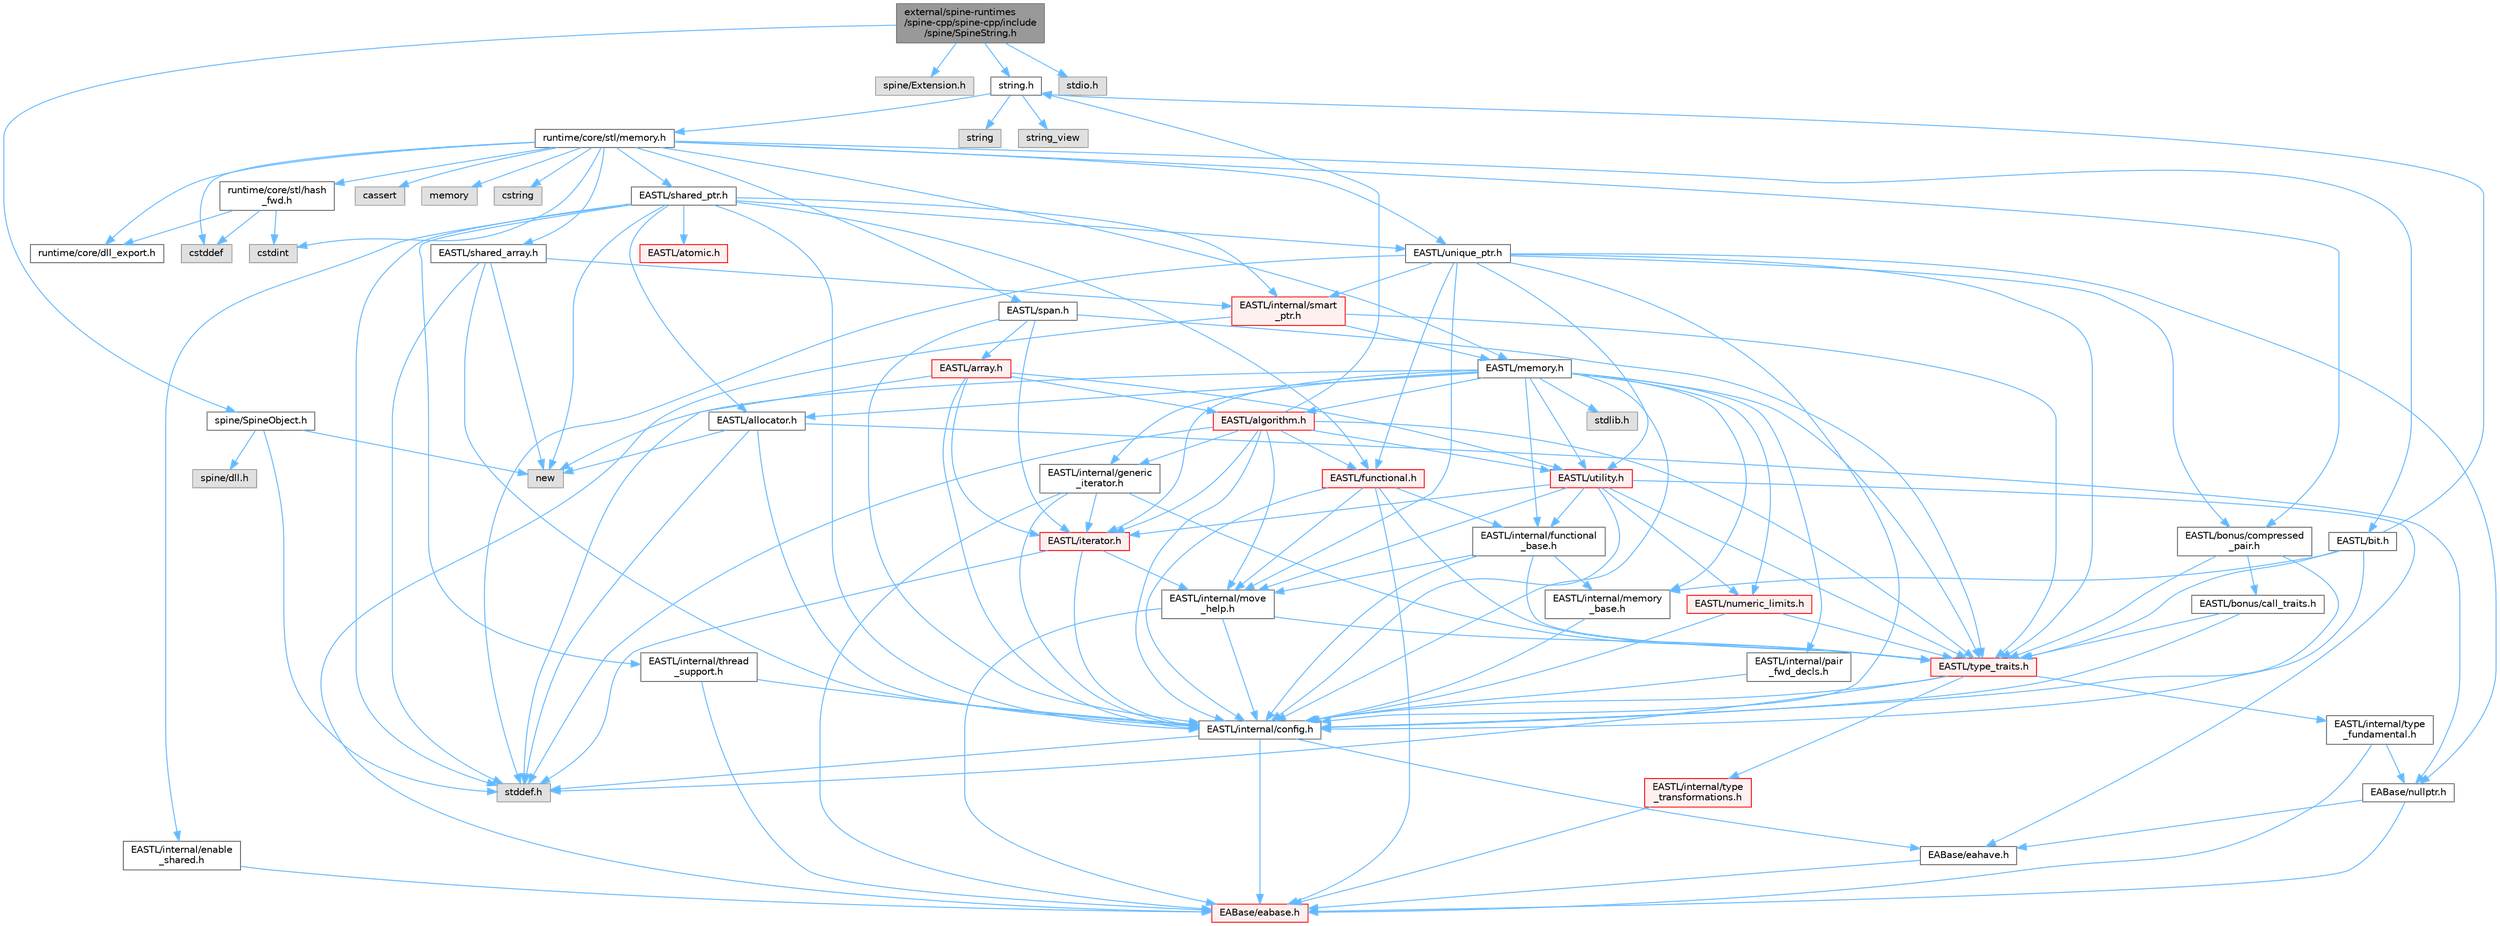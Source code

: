 digraph "external/spine-runtimes/spine-cpp/spine-cpp/include/spine/SpineString.h"
{
 // LATEX_PDF_SIZE
  bgcolor="transparent";
  edge [fontname=Helvetica,fontsize=10,labelfontname=Helvetica,labelfontsize=10];
  node [fontname=Helvetica,fontsize=10,shape=box,height=0.2,width=0.4];
  Node1 [id="Node000001",label="external/spine-runtimes\l/spine-cpp/spine-cpp/include\l/spine/SpineString.h",height=0.2,width=0.4,color="gray40", fillcolor="grey60", style="filled", fontcolor="black",tooltip=" "];
  Node1 -> Node2 [id="edge1_Node000001_Node000002",color="steelblue1",style="solid",tooltip=" "];
  Node2 [id="Node000002",label="spine/SpineObject.h",height=0.2,width=0.4,color="grey40", fillcolor="white", style="filled",URL="$_spine_object_8h.html",tooltip=" "];
  Node2 -> Node3 [id="edge2_Node000002_Node000003",color="steelblue1",style="solid",tooltip=" "];
  Node3 [id="Node000003",label="new",height=0.2,width=0.4,color="grey60", fillcolor="#E0E0E0", style="filled",tooltip=" "];
  Node2 -> Node4 [id="edge3_Node000002_Node000004",color="steelblue1",style="solid",tooltip=" "];
  Node4 [id="Node000004",label="stddef.h",height=0.2,width=0.4,color="grey60", fillcolor="#E0E0E0", style="filled",tooltip=" "];
  Node2 -> Node5 [id="edge4_Node000002_Node000005",color="steelblue1",style="solid",tooltip=" "];
  Node5 [id="Node000005",label="spine/dll.h",height=0.2,width=0.4,color="grey60", fillcolor="#E0E0E0", style="filled",tooltip=" "];
  Node1 -> Node6 [id="edge5_Node000001_Node000006",color="steelblue1",style="solid",tooltip=" "];
  Node6 [id="Node000006",label="spine/Extension.h",height=0.2,width=0.4,color="grey60", fillcolor="#E0E0E0", style="filled",tooltip=" "];
  Node1 -> Node7 [id="edge6_Node000001_Node000007",color="steelblue1",style="solid",tooltip=" "];
  Node7 [id="Node000007",label="string.h",height=0.2,width=0.4,color="grey40", fillcolor="white", style="filled",URL="$string_8h.html",tooltip=" "];
  Node7 -> Node8 [id="edge7_Node000007_Node000008",color="steelblue1",style="solid",tooltip=" "];
  Node8 [id="Node000008",label="string",height=0.2,width=0.4,color="grey60", fillcolor="#E0E0E0", style="filled",tooltip=" "];
  Node7 -> Node9 [id="edge8_Node000007_Node000009",color="steelblue1",style="solid",tooltip=" "];
  Node9 [id="Node000009",label="string_view",height=0.2,width=0.4,color="grey60", fillcolor="#E0E0E0", style="filled",tooltip=" "];
  Node7 -> Node10 [id="edge9_Node000007_Node000010",color="steelblue1",style="solid",tooltip=" "];
  Node10 [id="Node000010",label="runtime/core/stl/memory.h",height=0.2,width=0.4,color="grey40", fillcolor="white", style="filled",URL="$runtime_2core_2stl_2memory_8h.html",tooltip=" "];
  Node10 -> Node11 [id="edge10_Node000010_Node000011",color="steelblue1",style="solid",tooltip=" "];
  Node11 [id="Node000011",label="cstddef",height=0.2,width=0.4,color="grey60", fillcolor="#E0E0E0", style="filled",tooltip=" "];
  Node10 -> Node12 [id="edge11_Node000010_Node000012",color="steelblue1",style="solid",tooltip=" "];
  Node12 [id="Node000012",label="cstdint",height=0.2,width=0.4,color="grey60", fillcolor="#E0E0E0", style="filled",tooltip=" "];
  Node10 -> Node13 [id="edge12_Node000010_Node000013",color="steelblue1",style="solid",tooltip=" "];
  Node13 [id="Node000013",label="cassert",height=0.2,width=0.4,color="grey60", fillcolor="#E0E0E0", style="filled",tooltip=" "];
  Node10 -> Node14 [id="edge13_Node000010_Node000014",color="steelblue1",style="solid",tooltip=" "];
  Node14 [id="Node000014",label="memory",height=0.2,width=0.4,color="grey60", fillcolor="#E0E0E0", style="filled",tooltip=" "];
  Node10 -> Node15 [id="edge14_Node000010_Node000015",color="steelblue1",style="solid",tooltip=" "];
  Node15 [id="Node000015",label="cstring",height=0.2,width=0.4,color="grey60", fillcolor="#E0E0E0", style="filled",tooltip=" "];
  Node10 -> Node16 [id="edge15_Node000010_Node000016",color="steelblue1",style="solid",tooltip=" "];
  Node16 [id="Node000016",label="EASTL/bit.h",height=0.2,width=0.4,color="grey40", fillcolor="white", style="filled",URL="$bit_8h.html",tooltip=" "];
  Node16 -> Node17 [id="edge16_Node000016_Node000017",color="steelblue1",style="solid",tooltip=" "];
  Node17 [id="Node000017",label="EASTL/internal/config.h",height=0.2,width=0.4,color="grey40", fillcolor="white", style="filled",URL="$runtime_2_e_a_s_t_l_2include_2_e_a_s_t_l_2internal_2config_8h.html",tooltip=" "];
  Node17 -> Node18 [id="edge17_Node000017_Node000018",color="steelblue1",style="solid",tooltip=" "];
  Node18 [id="Node000018",label="EABase/eabase.h",height=0.2,width=0.4,color="red", fillcolor="#FFF0F0", style="filled",URL="$eabase_8h.html",tooltip=" "];
  Node17 -> Node24 [id="edge18_Node000017_Node000024",color="steelblue1",style="solid",tooltip=" "];
  Node24 [id="Node000024",label="EABase/eahave.h",height=0.2,width=0.4,color="grey40", fillcolor="white", style="filled",URL="$eahave_8h.html",tooltip=" "];
  Node24 -> Node18 [id="edge19_Node000024_Node000018",color="steelblue1",style="solid",tooltip=" "];
  Node17 -> Node4 [id="edge20_Node000017_Node000004",color="steelblue1",style="solid",tooltip=" "];
  Node16 -> Node25 [id="edge21_Node000016_Node000025",color="steelblue1",style="solid",tooltip=" "];
  Node25 [id="Node000025",label="EASTL/internal/memory\l_base.h",height=0.2,width=0.4,color="grey40", fillcolor="white", style="filled",URL="$memory__base_8h.html",tooltip=" "];
  Node25 -> Node17 [id="edge22_Node000025_Node000017",color="steelblue1",style="solid",tooltip=" "];
  Node16 -> Node26 [id="edge23_Node000016_Node000026",color="steelblue1",style="solid",tooltip=" "];
  Node26 [id="Node000026",label="EASTL/type_traits.h",height=0.2,width=0.4,color="red", fillcolor="#FFF0F0", style="filled",URL="$_e_a_s_t_l_2include_2_e_a_s_t_l_2type__traits_8h.html",tooltip=" "];
  Node26 -> Node17 [id="edge24_Node000026_Node000017",color="steelblue1",style="solid",tooltip=" "];
  Node26 -> Node4 [id="edge25_Node000026_Node000004",color="steelblue1",style="solid",tooltip=" "];
  Node26 -> Node27 [id="edge26_Node000026_Node000027",color="steelblue1",style="solid",tooltip=" "];
  Node27 [id="Node000027",label="EASTL/internal/type\l_fundamental.h",height=0.2,width=0.4,color="grey40", fillcolor="white", style="filled",URL="$type__fundamental_8h.html",tooltip=" "];
  Node27 -> Node18 [id="edge27_Node000027_Node000018",color="steelblue1",style="solid",tooltip=" "];
  Node27 -> Node28 [id="edge28_Node000027_Node000028",color="steelblue1",style="solid",tooltip=" "];
  Node28 [id="Node000028",label="EABase/nullptr.h",height=0.2,width=0.4,color="grey40", fillcolor="white", style="filled",URL="$nullptr_8h.html",tooltip=" "];
  Node28 -> Node18 [id="edge29_Node000028_Node000018",color="steelblue1",style="solid",tooltip=" "];
  Node28 -> Node24 [id="edge30_Node000028_Node000024",color="steelblue1",style="solid",tooltip=" "];
  Node26 -> Node29 [id="edge31_Node000026_Node000029",color="steelblue1",style="solid",tooltip=" "];
  Node29 [id="Node000029",label="EASTL/internal/type\l_transformations.h",height=0.2,width=0.4,color="red", fillcolor="#FFF0F0", style="filled",URL="$type__transformations_8h.html",tooltip=" "];
  Node29 -> Node18 [id="edge32_Node000029_Node000018",color="steelblue1",style="solid",tooltip=" "];
  Node16 -> Node7 [id="edge33_Node000016_Node000007",color="steelblue1",style="solid",tooltip=" "];
  Node10 -> Node36 [id="edge34_Node000010_Node000036",color="steelblue1",style="solid",tooltip=" "];
  Node36 [id="Node000036",label="EASTL/memory.h",height=0.2,width=0.4,color="grey40", fillcolor="white", style="filled",URL="$runtime_2_e_a_s_t_l_2include_2_e_a_s_t_l_2memory_8h.html",tooltip=" "];
  Node36 -> Node17 [id="edge35_Node000036_Node000017",color="steelblue1",style="solid",tooltip=" "];
  Node36 -> Node25 [id="edge36_Node000036_Node000025",color="steelblue1",style="solid",tooltip=" "];
  Node36 -> Node37 [id="edge37_Node000036_Node000037",color="steelblue1",style="solid",tooltip=" "];
  Node37 [id="Node000037",label="EASTL/internal/generic\l_iterator.h",height=0.2,width=0.4,color="grey40", fillcolor="white", style="filled",URL="$generic__iterator_8h.html",tooltip=" "];
  Node37 -> Node18 [id="edge38_Node000037_Node000018",color="steelblue1",style="solid",tooltip=" "];
  Node37 -> Node17 [id="edge39_Node000037_Node000017",color="steelblue1",style="solid",tooltip=" "];
  Node37 -> Node38 [id="edge40_Node000037_Node000038",color="steelblue1",style="solid",tooltip=" "];
  Node38 [id="Node000038",label="EASTL/iterator.h",height=0.2,width=0.4,color="red", fillcolor="#FFF0F0", style="filled",URL="$_e_a_s_t_l_2include_2_e_a_s_t_l_2iterator_8h.html",tooltip=" "];
  Node38 -> Node17 [id="edge41_Node000038_Node000017",color="steelblue1",style="solid",tooltip=" "];
  Node38 -> Node39 [id="edge42_Node000038_Node000039",color="steelblue1",style="solid",tooltip=" "];
  Node39 [id="Node000039",label="EASTL/internal/move\l_help.h",height=0.2,width=0.4,color="grey40", fillcolor="white", style="filled",URL="$move__help_8h.html",tooltip=" "];
  Node39 -> Node18 [id="edge43_Node000039_Node000018",color="steelblue1",style="solid",tooltip=" "];
  Node39 -> Node17 [id="edge44_Node000039_Node000017",color="steelblue1",style="solid",tooltip=" "];
  Node39 -> Node26 [id="edge45_Node000039_Node000026",color="steelblue1",style="solid",tooltip=" "];
  Node38 -> Node4 [id="edge46_Node000038_Node000004",color="steelblue1",style="solid",tooltip=" "];
  Node37 -> Node26 [id="edge47_Node000037_Node000026",color="steelblue1",style="solid",tooltip=" "];
  Node36 -> Node41 [id="edge48_Node000036_Node000041",color="steelblue1",style="solid",tooltip=" "];
  Node41 [id="Node000041",label="EASTL/internal/pair\l_fwd_decls.h",height=0.2,width=0.4,color="grey40", fillcolor="white", style="filled",URL="$pair__fwd__decls_8h.html",tooltip=" "];
  Node41 -> Node17 [id="edge49_Node000041_Node000017",color="steelblue1",style="solid",tooltip=" "];
  Node36 -> Node42 [id="edge50_Node000036_Node000042",color="steelblue1",style="solid",tooltip=" "];
  Node42 [id="Node000042",label="EASTL/internal/functional\l_base.h",height=0.2,width=0.4,color="grey40", fillcolor="white", style="filled",URL="$functional__base_8h.html",tooltip=" "];
  Node42 -> Node17 [id="edge51_Node000042_Node000017",color="steelblue1",style="solid",tooltip=" "];
  Node42 -> Node25 [id="edge52_Node000042_Node000025",color="steelblue1",style="solid",tooltip=" "];
  Node42 -> Node39 [id="edge53_Node000042_Node000039",color="steelblue1",style="solid",tooltip=" "];
  Node42 -> Node26 [id="edge54_Node000042_Node000026",color="steelblue1",style="solid",tooltip=" "];
  Node36 -> Node43 [id="edge55_Node000036_Node000043",color="steelblue1",style="solid",tooltip=" "];
  Node43 [id="Node000043",label="EASTL/algorithm.h",height=0.2,width=0.4,color="red", fillcolor="#FFF0F0", style="filled",URL="$_e_a_s_t_l_2include_2_e_a_s_t_l_2algorithm_8h.html",tooltip=" "];
  Node43 -> Node17 [id="edge56_Node000043_Node000017",color="steelblue1",style="solid",tooltip=" "];
  Node43 -> Node26 [id="edge57_Node000043_Node000026",color="steelblue1",style="solid",tooltip=" "];
  Node43 -> Node39 [id="edge58_Node000043_Node000039",color="steelblue1",style="solid",tooltip=" "];
  Node43 -> Node38 [id="edge59_Node000043_Node000038",color="steelblue1",style="solid",tooltip=" "];
  Node43 -> Node46 [id="edge60_Node000043_Node000046",color="steelblue1",style="solid",tooltip=" "];
  Node46 [id="Node000046",label="EASTL/functional.h",height=0.2,width=0.4,color="red", fillcolor="#FFF0F0", style="filled",URL="$_e_a_s_t_l_2include_2_e_a_s_t_l_2functional_8h.html",tooltip=" "];
  Node46 -> Node18 [id="edge61_Node000046_Node000018",color="steelblue1",style="solid",tooltip=" "];
  Node46 -> Node17 [id="edge62_Node000046_Node000017",color="steelblue1",style="solid",tooltip=" "];
  Node46 -> Node39 [id="edge63_Node000046_Node000039",color="steelblue1",style="solid",tooltip=" "];
  Node46 -> Node26 [id="edge64_Node000046_Node000026",color="steelblue1",style="solid",tooltip=" "];
  Node46 -> Node42 [id="edge65_Node000046_Node000042",color="steelblue1",style="solid",tooltip=" "];
  Node43 -> Node52 [id="edge66_Node000043_Node000052",color="steelblue1",style="solid",tooltip=" "];
  Node52 [id="Node000052",label="EASTL/utility.h",height=0.2,width=0.4,color="red", fillcolor="#FFF0F0", style="filled",URL="$runtime_2_e_a_s_t_l_2include_2_e_a_s_t_l_2utility_8h.html",tooltip=" "];
  Node52 -> Node17 [id="edge67_Node000052_Node000017",color="steelblue1",style="solid",tooltip=" "];
  Node52 -> Node26 [id="edge68_Node000052_Node000026",color="steelblue1",style="solid",tooltip=" "];
  Node52 -> Node38 [id="edge69_Node000052_Node000038",color="steelblue1",style="solid",tooltip=" "];
  Node52 -> Node53 [id="edge70_Node000052_Node000053",color="steelblue1",style="solid",tooltip=" "];
  Node53 [id="Node000053",label="EASTL/numeric_limits.h",height=0.2,width=0.4,color="red", fillcolor="#FFF0F0", style="filled",URL="$numeric__limits_8h.html",tooltip=" "];
  Node53 -> Node17 [id="edge71_Node000053_Node000017",color="steelblue1",style="solid",tooltip=" "];
  Node53 -> Node26 [id="edge72_Node000053_Node000026",color="steelblue1",style="solid",tooltip=" "];
  Node52 -> Node42 [id="edge73_Node000052_Node000042",color="steelblue1",style="solid",tooltip=" "];
  Node52 -> Node39 [id="edge74_Node000052_Node000039",color="steelblue1",style="solid",tooltip=" "];
  Node52 -> Node24 [id="edge75_Node000052_Node000024",color="steelblue1",style="solid",tooltip=" "];
  Node43 -> Node37 [id="edge76_Node000043_Node000037",color="steelblue1",style="solid",tooltip=" "];
  Node43 -> Node4 [id="edge77_Node000043_Node000004",color="steelblue1",style="solid",tooltip=" "];
  Node43 -> Node7 [id="edge78_Node000043_Node000007",color="steelblue1",style="solid",tooltip=" "];
  Node36 -> Node26 [id="edge79_Node000036_Node000026",color="steelblue1",style="solid",tooltip=" "];
  Node36 -> Node50 [id="edge80_Node000036_Node000050",color="steelblue1",style="solid",tooltip=" "];
  Node50 [id="Node000050",label="EASTL/allocator.h",height=0.2,width=0.4,color="grey40", fillcolor="white", style="filled",URL="$runtime_2_e_a_s_t_l_2include_2_e_a_s_t_l_2allocator_8h.html",tooltip=" "];
  Node50 -> Node17 [id="edge81_Node000050_Node000017",color="steelblue1",style="solid",tooltip=" "];
  Node50 -> Node28 [id="edge82_Node000050_Node000028",color="steelblue1",style="solid",tooltip=" "];
  Node50 -> Node4 [id="edge83_Node000050_Node000004",color="steelblue1",style="solid",tooltip=" "];
  Node50 -> Node3 [id="edge84_Node000050_Node000003",color="steelblue1",style="solid",tooltip=" "];
  Node36 -> Node38 [id="edge85_Node000036_Node000038",color="steelblue1",style="solid",tooltip=" "];
  Node36 -> Node52 [id="edge86_Node000036_Node000052",color="steelblue1",style="solid",tooltip=" "];
  Node36 -> Node53 [id="edge87_Node000036_Node000053",color="steelblue1",style="solid",tooltip=" "];
  Node36 -> Node62 [id="edge88_Node000036_Node000062",color="steelblue1",style="solid",tooltip=" "];
  Node62 [id="Node000062",label="stdlib.h",height=0.2,width=0.4,color="grey60", fillcolor="#E0E0E0", style="filled",tooltip=" "];
  Node36 -> Node3 [id="edge89_Node000036_Node000003",color="steelblue1",style="solid",tooltip=" "];
  Node10 -> Node63 [id="edge90_Node000010_Node000063",color="steelblue1",style="solid",tooltip=" "];
  Node63 [id="Node000063",label="EASTL/shared_array.h",height=0.2,width=0.4,color="grey40", fillcolor="white", style="filled",URL="$shared__array_8h.html",tooltip=" "];
  Node63 -> Node17 [id="edge91_Node000063_Node000017",color="steelblue1",style="solid",tooltip=" "];
  Node63 -> Node64 [id="edge92_Node000063_Node000064",color="steelblue1",style="solid",tooltip=" "];
  Node64 [id="Node000064",label="EASTL/internal/smart\l_ptr.h",height=0.2,width=0.4,color="red", fillcolor="#FFF0F0", style="filled",URL="$smart__ptr_8h.html",tooltip=" "];
  Node64 -> Node18 [id="edge93_Node000064_Node000018",color="steelblue1",style="solid",tooltip=" "];
  Node64 -> Node36 [id="edge94_Node000064_Node000036",color="steelblue1",style="solid",tooltip=" "];
  Node64 -> Node26 [id="edge95_Node000064_Node000026",color="steelblue1",style="solid",tooltip=" "];
  Node63 -> Node3 [id="edge96_Node000063_Node000003",color="steelblue1",style="solid",tooltip=" "];
  Node63 -> Node4 [id="edge97_Node000063_Node000004",color="steelblue1",style="solid",tooltip=" "];
  Node10 -> Node66 [id="edge98_Node000010_Node000066",color="steelblue1",style="solid",tooltip=" "];
  Node66 [id="Node000066",label="EASTL/unique_ptr.h",height=0.2,width=0.4,color="grey40", fillcolor="white", style="filled",URL="$unique__ptr_8h.html",tooltip=" "];
  Node66 -> Node28 [id="edge99_Node000066_Node000028",color="steelblue1",style="solid",tooltip=" "];
  Node66 -> Node67 [id="edge100_Node000066_Node000067",color="steelblue1",style="solid",tooltip=" "];
  Node67 [id="Node000067",label="EASTL/bonus/compressed\l_pair.h",height=0.2,width=0.4,color="grey40", fillcolor="white", style="filled",URL="$compressed__pair_8h.html",tooltip=" "];
  Node67 -> Node17 [id="edge101_Node000067_Node000017",color="steelblue1",style="solid",tooltip=" "];
  Node67 -> Node26 [id="edge102_Node000067_Node000026",color="steelblue1",style="solid",tooltip=" "];
  Node67 -> Node68 [id="edge103_Node000067_Node000068",color="steelblue1",style="solid",tooltip=" "];
  Node68 [id="Node000068",label="EASTL/bonus/call_traits.h",height=0.2,width=0.4,color="grey40", fillcolor="white", style="filled",URL="$call__traits_8h.html",tooltip=" "];
  Node68 -> Node17 [id="edge104_Node000068_Node000017",color="steelblue1",style="solid",tooltip=" "];
  Node68 -> Node26 [id="edge105_Node000068_Node000026",color="steelblue1",style="solid",tooltip=" "];
  Node66 -> Node46 [id="edge106_Node000066_Node000046",color="steelblue1",style="solid",tooltip=" "];
  Node66 -> Node17 [id="edge107_Node000066_Node000017",color="steelblue1",style="solid",tooltip=" "];
  Node66 -> Node39 [id="edge108_Node000066_Node000039",color="steelblue1",style="solid",tooltip=" "];
  Node66 -> Node64 [id="edge109_Node000066_Node000064",color="steelblue1",style="solid",tooltip=" "];
  Node66 -> Node26 [id="edge110_Node000066_Node000026",color="steelblue1",style="solid",tooltip=" "];
  Node66 -> Node52 [id="edge111_Node000066_Node000052",color="steelblue1",style="solid",tooltip=" "];
  Node66 -> Node4 [id="edge112_Node000066_Node000004",color="steelblue1",style="solid",tooltip=" "];
  Node10 -> Node69 [id="edge113_Node000010_Node000069",color="steelblue1",style="solid",tooltip=" "];
  Node69 [id="Node000069",label="EASTL/shared_ptr.h",height=0.2,width=0.4,color="grey40", fillcolor="white", style="filled",URL="$shared__ptr_8h.html",tooltip=" "];
  Node69 -> Node17 [id="edge114_Node000069_Node000017",color="steelblue1",style="solid",tooltip=" "];
  Node69 -> Node64 [id="edge115_Node000069_Node000064",color="steelblue1",style="solid",tooltip=" "];
  Node69 -> Node70 [id="edge116_Node000069_Node000070",color="steelblue1",style="solid",tooltip=" "];
  Node70 [id="Node000070",label="EASTL/internal/thread\l_support.h",height=0.2,width=0.4,color="grey40", fillcolor="white", style="filled",URL="$thread__support_8h.html",tooltip=" "];
  Node70 -> Node18 [id="edge117_Node000070_Node000018",color="steelblue1",style="solid",tooltip=" "];
  Node70 -> Node17 [id="edge118_Node000070_Node000017",color="steelblue1",style="solid",tooltip=" "];
  Node69 -> Node66 [id="edge119_Node000069_Node000066",color="steelblue1",style="solid",tooltip=" "];
  Node69 -> Node46 [id="edge120_Node000069_Node000046",color="steelblue1",style="solid",tooltip=" "];
  Node69 -> Node50 [id="edge121_Node000069_Node000050",color="steelblue1",style="solid",tooltip=" "];
  Node69 -> Node71 [id="edge122_Node000069_Node000071",color="steelblue1",style="solid",tooltip=" "];
  Node71 [id="Node000071",label="EASTL/atomic.h",height=0.2,width=0.4,color="red", fillcolor="#FFF0F0", style="filled",URL="$runtime_2_e_a_s_t_l_2include_2_e_a_s_t_l_2atomic_8h.html",tooltip=" "];
  Node69 -> Node3 [id="edge123_Node000069_Node000003",color="steelblue1",style="solid",tooltip=" "];
  Node69 -> Node4 [id="edge124_Node000069_Node000004",color="steelblue1",style="solid",tooltip=" "];
  Node69 -> Node148 [id="edge125_Node000069_Node000148",color="steelblue1",style="solid",tooltip=" "];
  Node148 [id="Node000148",label="EASTL/internal/enable\l_shared.h",height=0.2,width=0.4,color="grey40", fillcolor="white", style="filled",URL="$enable__shared_8h.html",tooltip=" "];
  Node148 -> Node18 [id="edge126_Node000148_Node000018",color="steelblue1",style="solid",tooltip=" "];
  Node10 -> Node149 [id="edge127_Node000010_Node000149",color="steelblue1",style="solid",tooltip=" "];
  Node149 [id="Node000149",label="EASTL/span.h",height=0.2,width=0.4,color="grey40", fillcolor="white", style="filled",URL="$span_8h.html",tooltip=" "];
  Node149 -> Node17 [id="edge128_Node000149_Node000017",color="steelblue1",style="solid",tooltip=" "];
  Node149 -> Node26 [id="edge129_Node000149_Node000026",color="steelblue1",style="solid",tooltip=" "];
  Node149 -> Node38 [id="edge130_Node000149_Node000038",color="steelblue1",style="solid",tooltip=" "];
  Node149 -> Node150 [id="edge131_Node000149_Node000150",color="steelblue1",style="solid",tooltip=" "];
  Node150 [id="Node000150",label="EASTL/array.h",height=0.2,width=0.4,color="red", fillcolor="#FFF0F0", style="filled",URL="$runtime_2_e_a_s_t_l_2include_2_e_a_s_t_l_2array_8h.html",tooltip=" "];
  Node150 -> Node17 [id="edge132_Node000150_Node000017",color="steelblue1",style="solid",tooltip=" "];
  Node150 -> Node38 [id="edge133_Node000150_Node000038",color="steelblue1",style="solid",tooltip=" "];
  Node150 -> Node43 [id="edge134_Node000150_Node000043",color="steelblue1",style="solid",tooltip=" "];
  Node150 -> Node52 [id="edge135_Node000150_Node000052",color="steelblue1",style="solid",tooltip=" "];
  Node150 -> Node4 [id="edge136_Node000150_Node000004",color="steelblue1",style="solid",tooltip=" "];
  Node10 -> Node67 [id="edge137_Node000010_Node000067",color="steelblue1",style="solid",tooltip=" "];
  Node10 -> Node152 [id="edge138_Node000010_Node000152",color="steelblue1",style="solid",tooltip=" "];
  Node152 [id="Node000152",label="runtime/core/dll_export.h",height=0.2,width=0.4,color="grey40", fillcolor="white", style="filled",URL="$dll__export_8h.html",tooltip=" "];
  Node10 -> Node153 [id="edge139_Node000010_Node000153",color="steelblue1",style="solid",tooltip=" "];
  Node153 [id="Node000153",label="runtime/core/stl/hash\l_fwd.h",height=0.2,width=0.4,color="grey40", fillcolor="white", style="filled",URL="$hash__fwd_8h.html",tooltip=" "];
  Node153 -> Node11 [id="edge140_Node000153_Node000011",color="steelblue1",style="solid",tooltip=" "];
  Node153 -> Node12 [id="edge141_Node000153_Node000012",color="steelblue1",style="solid",tooltip=" "];
  Node153 -> Node152 [id="edge142_Node000153_Node000152",color="steelblue1",style="solid",tooltip=" "];
  Node1 -> Node154 [id="edge143_Node000001_Node000154",color="steelblue1",style="solid",tooltip=" "];
  Node154 [id="Node000154",label="stdio.h",height=0.2,width=0.4,color="grey60", fillcolor="#E0E0E0", style="filled",tooltip=" "];
}
